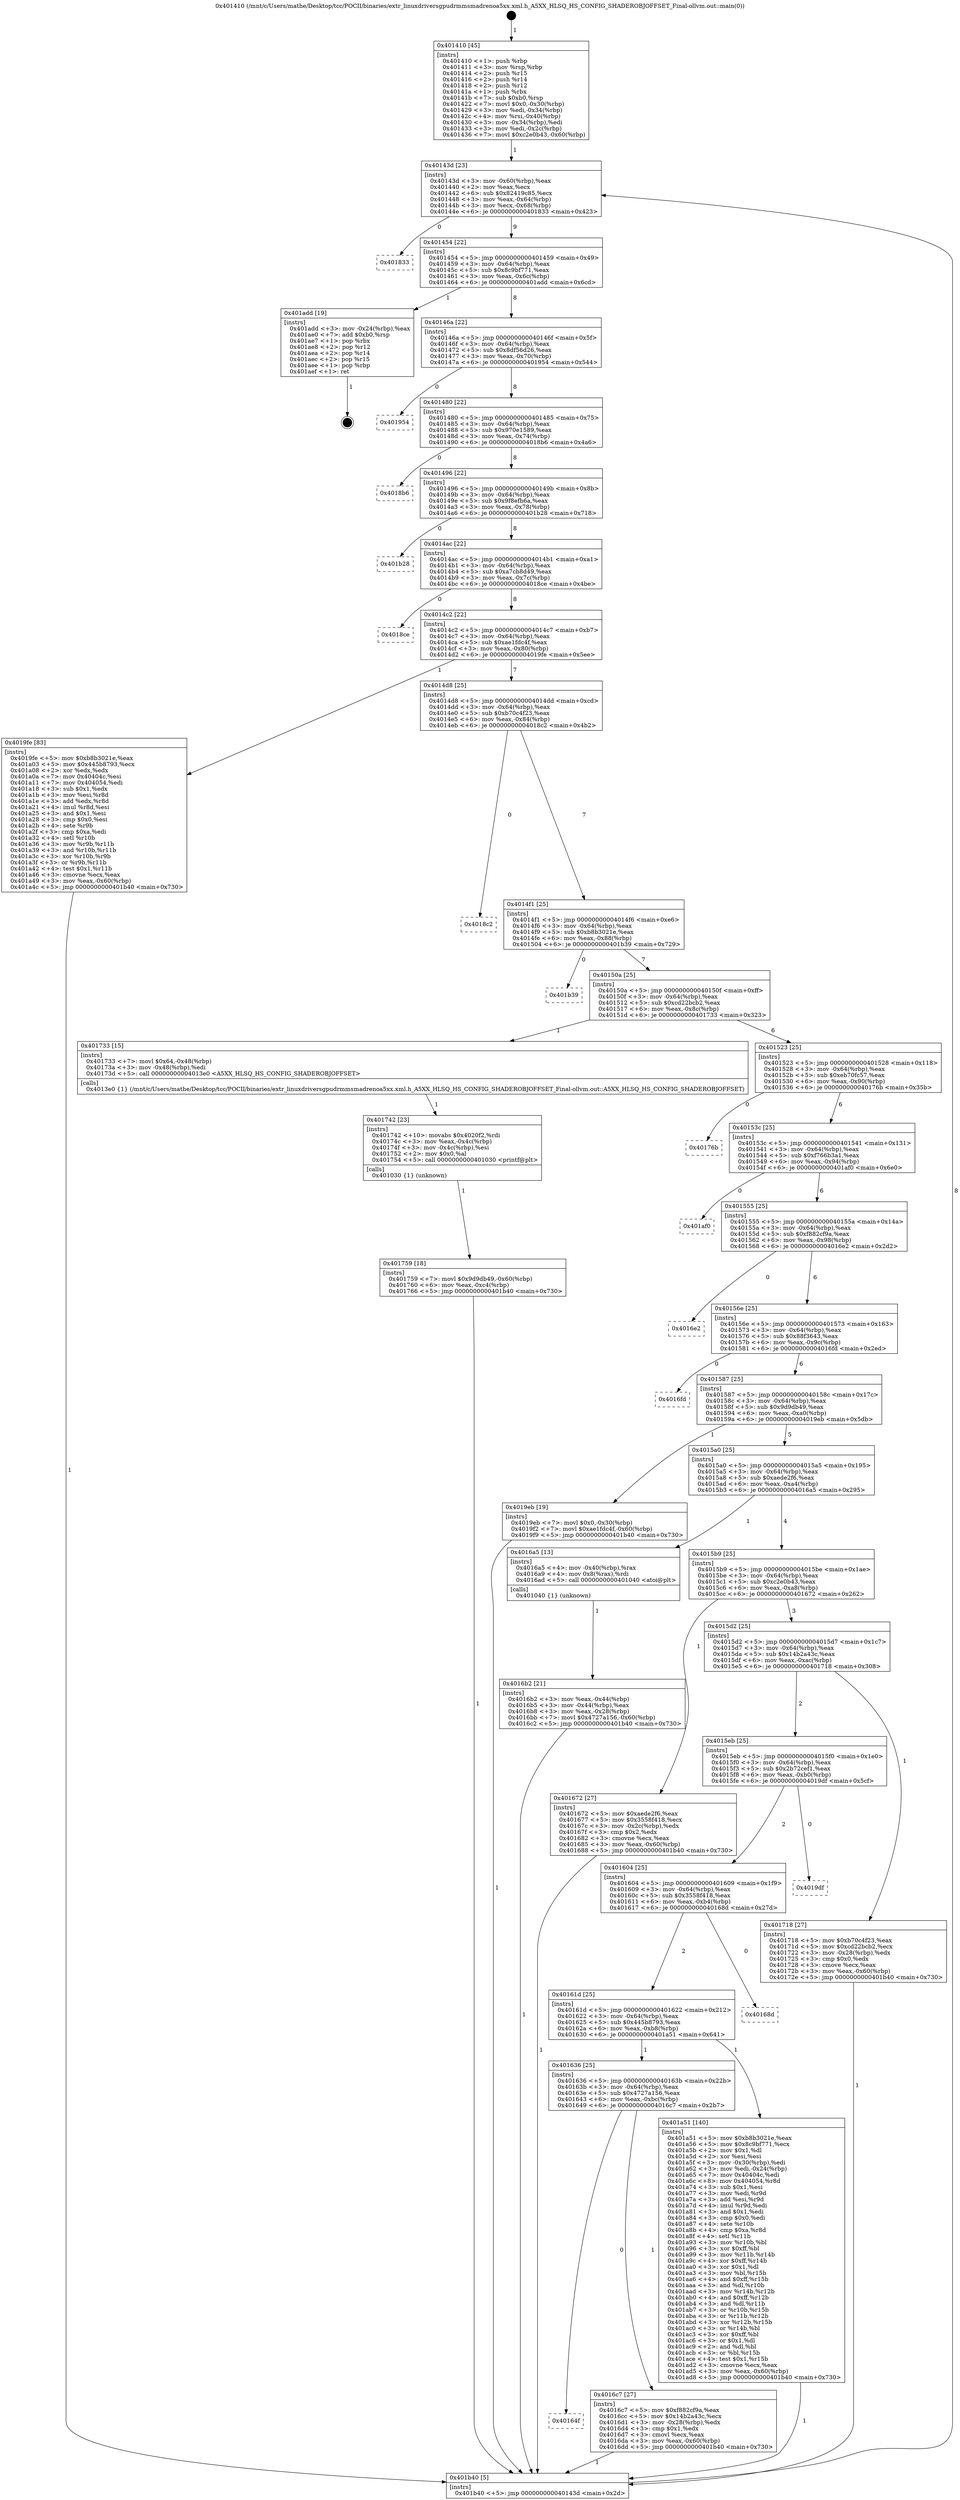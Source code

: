 digraph "0x401410" {
  label = "0x401410 (/mnt/c/Users/mathe/Desktop/tcc/POCII/binaries/extr_linuxdriversgpudrmmsmadrenoa5xx.xml.h_A5XX_HLSQ_HS_CONFIG_SHADEROBJOFFSET_Final-ollvm.out::main(0))"
  labelloc = "t"
  node[shape=record]

  Entry [label="",width=0.3,height=0.3,shape=circle,fillcolor=black,style=filled]
  "0x40143d" [label="{
     0x40143d [23]\l
     | [instrs]\l
     &nbsp;&nbsp;0x40143d \<+3\>: mov -0x60(%rbp),%eax\l
     &nbsp;&nbsp;0x401440 \<+2\>: mov %eax,%ecx\l
     &nbsp;&nbsp;0x401442 \<+6\>: sub $0x82419c85,%ecx\l
     &nbsp;&nbsp;0x401448 \<+3\>: mov %eax,-0x64(%rbp)\l
     &nbsp;&nbsp;0x40144b \<+3\>: mov %ecx,-0x68(%rbp)\l
     &nbsp;&nbsp;0x40144e \<+6\>: je 0000000000401833 \<main+0x423\>\l
  }"]
  "0x401833" [label="{
     0x401833\l
  }", style=dashed]
  "0x401454" [label="{
     0x401454 [22]\l
     | [instrs]\l
     &nbsp;&nbsp;0x401454 \<+5\>: jmp 0000000000401459 \<main+0x49\>\l
     &nbsp;&nbsp;0x401459 \<+3\>: mov -0x64(%rbp),%eax\l
     &nbsp;&nbsp;0x40145c \<+5\>: sub $0x8c9bf771,%eax\l
     &nbsp;&nbsp;0x401461 \<+3\>: mov %eax,-0x6c(%rbp)\l
     &nbsp;&nbsp;0x401464 \<+6\>: je 0000000000401add \<main+0x6cd\>\l
  }"]
  Exit [label="",width=0.3,height=0.3,shape=circle,fillcolor=black,style=filled,peripheries=2]
  "0x401add" [label="{
     0x401add [19]\l
     | [instrs]\l
     &nbsp;&nbsp;0x401add \<+3\>: mov -0x24(%rbp),%eax\l
     &nbsp;&nbsp;0x401ae0 \<+7\>: add $0xb0,%rsp\l
     &nbsp;&nbsp;0x401ae7 \<+1\>: pop %rbx\l
     &nbsp;&nbsp;0x401ae8 \<+2\>: pop %r12\l
     &nbsp;&nbsp;0x401aea \<+2\>: pop %r14\l
     &nbsp;&nbsp;0x401aec \<+2\>: pop %r15\l
     &nbsp;&nbsp;0x401aee \<+1\>: pop %rbp\l
     &nbsp;&nbsp;0x401aef \<+1\>: ret\l
  }"]
  "0x40146a" [label="{
     0x40146a [22]\l
     | [instrs]\l
     &nbsp;&nbsp;0x40146a \<+5\>: jmp 000000000040146f \<main+0x5f\>\l
     &nbsp;&nbsp;0x40146f \<+3\>: mov -0x64(%rbp),%eax\l
     &nbsp;&nbsp;0x401472 \<+5\>: sub $0x8df56d26,%eax\l
     &nbsp;&nbsp;0x401477 \<+3\>: mov %eax,-0x70(%rbp)\l
     &nbsp;&nbsp;0x40147a \<+6\>: je 0000000000401954 \<main+0x544\>\l
  }"]
  "0x401759" [label="{
     0x401759 [18]\l
     | [instrs]\l
     &nbsp;&nbsp;0x401759 \<+7\>: movl $0x9d9db49,-0x60(%rbp)\l
     &nbsp;&nbsp;0x401760 \<+6\>: mov %eax,-0xc4(%rbp)\l
     &nbsp;&nbsp;0x401766 \<+5\>: jmp 0000000000401b40 \<main+0x730\>\l
  }"]
  "0x401954" [label="{
     0x401954\l
  }", style=dashed]
  "0x401480" [label="{
     0x401480 [22]\l
     | [instrs]\l
     &nbsp;&nbsp;0x401480 \<+5\>: jmp 0000000000401485 \<main+0x75\>\l
     &nbsp;&nbsp;0x401485 \<+3\>: mov -0x64(%rbp),%eax\l
     &nbsp;&nbsp;0x401488 \<+5\>: sub $0x970e1589,%eax\l
     &nbsp;&nbsp;0x40148d \<+3\>: mov %eax,-0x74(%rbp)\l
     &nbsp;&nbsp;0x401490 \<+6\>: je 00000000004018b6 \<main+0x4a6\>\l
  }"]
  "0x401742" [label="{
     0x401742 [23]\l
     | [instrs]\l
     &nbsp;&nbsp;0x401742 \<+10\>: movabs $0x4020f2,%rdi\l
     &nbsp;&nbsp;0x40174c \<+3\>: mov %eax,-0x4c(%rbp)\l
     &nbsp;&nbsp;0x40174f \<+3\>: mov -0x4c(%rbp),%esi\l
     &nbsp;&nbsp;0x401752 \<+2\>: mov $0x0,%al\l
     &nbsp;&nbsp;0x401754 \<+5\>: call 0000000000401030 \<printf@plt\>\l
     | [calls]\l
     &nbsp;&nbsp;0x401030 \{1\} (unknown)\l
  }"]
  "0x4018b6" [label="{
     0x4018b6\l
  }", style=dashed]
  "0x401496" [label="{
     0x401496 [22]\l
     | [instrs]\l
     &nbsp;&nbsp;0x401496 \<+5\>: jmp 000000000040149b \<main+0x8b\>\l
     &nbsp;&nbsp;0x40149b \<+3\>: mov -0x64(%rbp),%eax\l
     &nbsp;&nbsp;0x40149e \<+5\>: sub $0x9f8efb6a,%eax\l
     &nbsp;&nbsp;0x4014a3 \<+3\>: mov %eax,-0x78(%rbp)\l
     &nbsp;&nbsp;0x4014a6 \<+6\>: je 0000000000401b28 \<main+0x718\>\l
  }"]
  "0x40164f" [label="{
     0x40164f\l
  }", style=dashed]
  "0x401b28" [label="{
     0x401b28\l
  }", style=dashed]
  "0x4014ac" [label="{
     0x4014ac [22]\l
     | [instrs]\l
     &nbsp;&nbsp;0x4014ac \<+5\>: jmp 00000000004014b1 \<main+0xa1\>\l
     &nbsp;&nbsp;0x4014b1 \<+3\>: mov -0x64(%rbp),%eax\l
     &nbsp;&nbsp;0x4014b4 \<+5\>: sub $0xa7cb8d49,%eax\l
     &nbsp;&nbsp;0x4014b9 \<+3\>: mov %eax,-0x7c(%rbp)\l
     &nbsp;&nbsp;0x4014bc \<+6\>: je 00000000004018ce \<main+0x4be\>\l
  }"]
  "0x4016c7" [label="{
     0x4016c7 [27]\l
     | [instrs]\l
     &nbsp;&nbsp;0x4016c7 \<+5\>: mov $0xf882cf9a,%eax\l
     &nbsp;&nbsp;0x4016cc \<+5\>: mov $0x14b2a43c,%ecx\l
     &nbsp;&nbsp;0x4016d1 \<+3\>: mov -0x28(%rbp),%edx\l
     &nbsp;&nbsp;0x4016d4 \<+3\>: cmp $0x1,%edx\l
     &nbsp;&nbsp;0x4016d7 \<+3\>: cmovl %ecx,%eax\l
     &nbsp;&nbsp;0x4016da \<+3\>: mov %eax,-0x60(%rbp)\l
     &nbsp;&nbsp;0x4016dd \<+5\>: jmp 0000000000401b40 \<main+0x730\>\l
  }"]
  "0x4018ce" [label="{
     0x4018ce\l
  }", style=dashed]
  "0x4014c2" [label="{
     0x4014c2 [22]\l
     | [instrs]\l
     &nbsp;&nbsp;0x4014c2 \<+5\>: jmp 00000000004014c7 \<main+0xb7\>\l
     &nbsp;&nbsp;0x4014c7 \<+3\>: mov -0x64(%rbp),%eax\l
     &nbsp;&nbsp;0x4014ca \<+5\>: sub $0xae1fdc4f,%eax\l
     &nbsp;&nbsp;0x4014cf \<+3\>: mov %eax,-0x80(%rbp)\l
     &nbsp;&nbsp;0x4014d2 \<+6\>: je 00000000004019fe \<main+0x5ee\>\l
  }"]
  "0x401636" [label="{
     0x401636 [25]\l
     | [instrs]\l
     &nbsp;&nbsp;0x401636 \<+5\>: jmp 000000000040163b \<main+0x22b\>\l
     &nbsp;&nbsp;0x40163b \<+3\>: mov -0x64(%rbp),%eax\l
     &nbsp;&nbsp;0x40163e \<+5\>: sub $0x4727a156,%eax\l
     &nbsp;&nbsp;0x401643 \<+6\>: mov %eax,-0xbc(%rbp)\l
     &nbsp;&nbsp;0x401649 \<+6\>: je 00000000004016c7 \<main+0x2b7\>\l
  }"]
  "0x4019fe" [label="{
     0x4019fe [83]\l
     | [instrs]\l
     &nbsp;&nbsp;0x4019fe \<+5\>: mov $0xb8b3021e,%eax\l
     &nbsp;&nbsp;0x401a03 \<+5\>: mov $0x445b8793,%ecx\l
     &nbsp;&nbsp;0x401a08 \<+2\>: xor %edx,%edx\l
     &nbsp;&nbsp;0x401a0a \<+7\>: mov 0x40404c,%esi\l
     &nbsp;&nbsp;0x401a11 \<+7\>: mov 0x404054,%edi\l
     &nbsp;&nbsp;0x401a18 \<+3\>: sub $0x1,%edx\l
     &nbsp;&nbsp;0x401a1b \<+3\>: mov %esi,%r8d\l
     &nbsp;&nbsp;0x401a1e \<+3\>: add %edx,%r8d\l
     &nbsp;&nbsp;0x401a21 \<+4\>: imul %r8d,%esi\l
     &nbsp;&nbsp;0x401a25 \<+3\>: and $0x1,%esi\l
     &nbsp;&nbsp;0x401a28 \<+3\>: cmp $0x0,%esi\l
     &nbsp;&nbsp;0x401a2b \<+4\>: sete %r9b\l
     &nbsp;&nbsp;0x401a2f \<+3\>: cmp $0xa,%edi\l
     &nbsp;&nbsp;0x401a32 \<+4\>: setl %r10b\l
     &nbsp;&nbsp;0x401a36 \<+3\>: mov %r9b,%r11b\l
     &nbsp;&nbsp;0x401a39 \<+3\>: and %r10b,%r11b\l
     &nbsp;&nbsp;0x401a3c \<+3\>: xor %r10b,%r9b\l
     &nbsp;&nbsp;0x401a3f \<+3\>: or %r9b,%r11b\l
     &nbsp;&nbsp;0x401a42 \<+4\>: test $0x1,%r11b\l
     &nbsp;&nbsp;0x401a46 \<+3\>: cmovne %ecx,%eax\l
     &nbsp;&nbsp;0x401a49 \<+3\>: mov %eax,-0x60(%rbp)\l
     &nbsp;&nbsp;0x401a4c \<+5\>: jmp 0000000000401b40 \<main+0x730\>\l
  }"]
  "0x4014d8" [label="{
     0x4014d8 [25]\l
     | [instrs]\l
     &nbsp;&nbsp;0x4014d8 \<+5\>: jmp 00000000004014dd \<main+0xcd\>\l
     &nbsp;&nbsp;0x4014dd \<+3\>: mov -0x64(%rbp),%eax\l
     &nbsp;&nbsp;0x4014e0 \<+5\>: sub $0xb70c4f23,%eax\l
     &nbsp;&nbsp;0x4014e5 \<+6\>: mov %eax,-0x84(%rbp)\l
     &nbsp;&nbsp;0x4014eb \<+6\>: je 00000000004018c2 \<main+0x4b2\>\l
  }"]
  "0x401a51" [label="{
     0x401a51 [140]\l
     | [instrs]\l
     &nbsp;&nbsp;0x401a51 \<+5\>: mov $0xb8b3021e,%eax\l
     &nbsp;&nbsp;0x401a56 \<+5\>: mov $0x8c9bf771,%ecx\l
     &nbsp;&nbsp;0x401a5b \<+2\>: mov $0x1,%dl\l
     &nbsp;&nbsp;0x401a5d \<+2\>: xor %esi,%esi\l
     &nbsp;&nbsp;0x401a5f \<+3\>: mov -0x30(%rbp),%edi\l
     &nbsp;&nbsp;0x401a62 \<+3\>: mov %edi,-0x24(%rbp)\l
     &nbsp;&nbsp;0x401a65 \<+7\>: mov 0x40404c,%edi\l
     &nbsp;&nbsp;0x401a6c \<+8\>: mov 0x404054,%r8d\l
     &nbsp;&nbsp;0x401a74 \<+3\>: sub $0x1,%esi\l
     &nbsp;&nbsp;0x401a77 \<+3\>: mov %edi,%r9d\l
     &nbsp;&nbsp;0x401a7a \<+3\>: add %esi,%r9d\l
     &nbsp;&nbsp;0x401a7d \<+4\>: imul %r9d,%edi\l
     &nbsp;&nbsp;0x401a81 \<+3\>: and $0x1,%edi\l
     &nbsp;&nbsp;0x401a84 \<+3\>: cmp $0x0,%edi\l
     &nbsp;&nbsp;0x401a87 \<+4\>: sete %r10b\l
     &nbsp;&nbsp;0x401a8b \<+4\>: cmp $0xa,%r8d\l
     &nbsp;&nbsp;0x401a8f \<+4\>: setl %r11b\l
     &nbsp;&nbsp;0x401a93 \<+3\>: mov %r10b,%bl\l
     &nbsp;&nbsp;0x401a96 \<+3\>: xor $0xff,%bl\l
     &nbsp;&nbsp;0x401a99 \<+3\>: mov %r11b,%r14b\l
     &nbsp;&nbsp;0x401a9c \<+4\>: xor $0xff,%r14b\l
     &nbsp;&nbsp;0x401aa0 \<+3\>: xor $0x1,%dl\l
     &nbsp;&nbsp;0x401aa3 \<+3\>: mov %bl,%r15b\l
     &nbsp;&nbsp;0x401aa6 \<+4\>: and $0xff,%r15b\l
     &nbsp;&nbsp;0x401aaa \<+3\>: and %dl,%r10b\l
     &nbsp;&nbsp;0x401aad \<+3\>: mov %r14b,%r12b\l
     &nbsp;&nbsp;0x401ab0 \<+4\>: and $0xff,%r12b\l
     &nbsp;&nbsp;0x401ab4 \<+3\>: and %dl,%r11b\l
     &nbsp;&nbsp;0x401ab7 \<+3\>: or %r10b,%r15b\l
     &nbsp;&nbsp;0x401aba \<+3\>: or %r11b,%r12b\l
     &nbsp;&nbsp;0x401abd \<+3\>: xor %r12b,%r15b\l
     &nbsp;&nbsp;0x401ac0 \<+3\>: or %r14b,%bl\l
     &nbsp;&nbsp;0x401ac3 \<+3\>: xor $0xff,%bl\l
     &nbsp;&nbsp;0x401ac6 \<+3\>: or $0x1,%dl\l
     &nbsp;&nbsp;0x401ac9 \<+2\>: and %dl,%bl\l
     &nbsp;&nbsp;0x401acb \<+3\>: or %bl,%r15b\l
     &nbsp;&nbsp;0x401ace \<+4\>: test $0x1,%r15b\l
     &nbsp;&nbsp;0x401ad2 \<+3\>: cmovne %ecx,%eax\l
     &nbsp;&nbsp;0x401ad5 \<+3\>: mov %eax,-0x60(%rbp)\l
     &nbsp;&nbsp;0x401ad8 \<+5\>: jmp 0000000000401b40 \<main+0x730\>\l
  }"]
  "0x4018c2" [label="{
     0x4018c2\l
  }", style=dashed]
  "0x4014f1" [label="{
     0x4014f1 [25]\l
     | [instrs]\l
     &nbsp;&nbsp;0x4014f1 \<+5\>: jmp 00000000004014f6 \<main+0xe6\>\l
     &nbsp;&nbsp;0x4014f6 \<+3\>: mov -0x64(%rbp),%eax\l
     &nbsp;&nbsp;0x4014f9 \<+5\>: sub $0xb8b3021e,%eax\l
     &nbsp;&nbsp;0x4014fe \<+6\>: mov %eax,-0x88(%rbp)\l
     &nbsp;&nbsp;0x401504 \<+6\>: je 0000000000401b39 \<main+0x729\>\l
  }"]
  "0x40161d" [label="{
     0x40161d [25]\l
     | [instrs]\l
     &nbsp;&nbsp;0x40161d \<+5\>: jmp 0000000000401622 \<main+0x212\>\l
     &nbsp;&nbsp;0x401622 \<+3\>: mov -0x64(%rbp),%eax\l
     &nbsp;&nbsp;0x401625 \<+5\>: sub $0x445b8793,%eax\l
     &nbsp;&nbsp;0x40162a \<+6\>: mov %eax,-0xb8(%rbp)\l
     &nbsp;&nbsp;0x401630 \<+6\>: je 0000000000401a51 \<main+0x641\>\l
  }"]
  "0x401b39" [label="{
     0x401b39\l
  }", style=dashed]
  "0x40150a" [label="{
     0x40150a [25]\l
     | [instrs]\l
     &nbsp;&nbsp;0x40150a \<+5\>: jmp 000000000040150f \<main+0xff\>\l
     &nbsp;&nbsp;0x40150f \<+3\>: mov -0x64(%rbp),%eax\l
     &nbsp;&nbsp;0x401512 \<+5\>: sub $0xcd22bcb2,%eax\l
     &nbsp;&nbsp;0x401517 \<+6\>: mov %eax,-0x8c(%rbp)\l
     &nbsp;&nbsp;0x40151d \<+6\>: je 0000000000401733 \<main+0x323\>\l
  }"]
  "0x40168d" [label="{
     0x40168d\l
  }", style=dashed]
  "0x401733" [label="{
     0x401733 [15]\l
     | [instrs]\l
     &nbsp;&nbsp;0x401733 \<+7\>: movl $0x64,-0x48(%rbp)\l
     &nbsp;&nbsp;0x40173a \<+3\>: mov -0x48(%rbp),%edi\l
     &nbsp;&nbsp;0x40173d \<+5\>: call 00000000004013e0 \<A5XX_HLSQ_HS_CONFIG_SHADEROBJOFFSET\>\l
     | [calls]\l
     &nbsp;&nbsp;0x4013e0 \{1\} (/mnt/c/Users/mathe/Desktop/tcc/POCII/binaries/extr_linuxdriversgpudrmmsmadrenoa5xx.xml.h_A5XX_HLSQ_HS_CONFIG_SHADEROBJOFFSET_Final-ollvm.out::A5XX_HLSQ_HS_CONFIG_SHADEROBJOFFSET)\l
  }"]
  "0x401523" [label="{
     0x401523 [25]\l
     | [instrs]\l
     &nbsp;&nbsp;0x401523 \<+5\>: jmp 0000000000401528 \<main+0x118\>\l
     &nbsp;&nbsp;0x401528 \<+3\>: mov -0x64(%rbp),%eax\l
     &nbsp;&nbsp;0x40152b \<+5\>: sub $0xeb70fc57,%eax\l
     &nbsp;&nbsp;0x401530 \<+6\>: mov %eax,-0x90(%rbp)\l
     &nbsp;&nbsp;0x401536 \<+6\>: je 000000000040176b \<main+0x35b\>\l
  }"]
  "0x401604" [label="{
     0x401604 [25]\l
     | [instrs]\l
     &nbsp;&nbsp;0x401604 \<+5\>: jmp 0000000000401609 \<main+0x1f9\>\l
     &nbsp;&nbsp;0x401609 \<+3\>: mov -0x64(%rbp),%eax\l
     &nbsp;&nbsp;0x40160c \<+5\>: sub $0x3558f418,%eax\l
     &nbsp;&nbsp;0x401611 \<+6\>: mov %eax,-0xb4(%rbp)\l
     &nbsp;&nbsp;0x401617 \<+6\>: je 000000000040168d \<main+0x27d\>\l
  }"]
  "0x40176b" [label="{
     0x40176b\l
  }", style=dashed]
  "0x40153c" [label="{
     0x40153c [25]\l
     | [instrs]\l
     &nbsp;&nbsp;0x40153c \<+5\>: jmp 0000000000401541 \<main+0x131\>\l
     &nbsp;&nbsp;0x401541 \<+3\>: mov -0x64(%rbp),%eax\l
     &nbsp;&nbsp;0x401544 \<+5\>: sub $0xf766b3a1,%eax\l
     &nbsp;&nbsp;0x401549 \<+6\>: mov %eax,-0x94(%rbp)\l
     &nbsp;&nbsp;0x40154f \<+6\>: je 0000000000401af0 \<main+0x6e0\>\l
  }"]
  "0x4019df" [label="{
     0x4019df\l
  }", style=dashed]
  "0x401af0" [label="{
     0x401af0\l
  }", style=dashed]
  "0x401555" [label="{
     0x401555 [25]\l
     | [instrs]\l
     &nbsp;&nbsp;0x401555 \<+5\>: jmp 000000000040155a \<main+0x14a\>\l
     &nbsp;&nbsp;0x40155a \<+3\>: mov -0x64(%rbp),%eax\l
     &nbsp;&nbsp;0x40155d \<+5\>: sub $0xf882cf9a,%eax\l
     &nbsp;&nbsp;0x401562 \<+6\>: mov %eax,-0x98(%rbp)\l
     &nbsp;&nbsp;0x401568 \<+6\>: je 00000000004016e2 \<main+0x2d2\>\l
  }"]
  "0x4015eb" [label="{
     0x4015eb [25]\l
     | [instrs]\l
     &nbsp;&nbsp;0x4015eb \<+5\>: jmp 00000000004015f0 \<main+0x1e0\>\l
     &nbsp;&nbsp;0x4015f0 \<+3\>: mov -0x64(%rbp),%eax\l
     &nbsp;&nbsp;0x4015f3 \<+5\>: sub $0x2b72cef1,%eax\l
     &nbsp;&nbsp;0x4015f8 \<+6\>: mov %eax,-0xb0(%rbp)\l
     &nbsp;&nbsp;0x4015fe \<+6\>: je 00000000004019df \<main+0x5cf\>\l
  }"]
  "0x4016e2" [label="{
     0x4016e2\l
  }", style=dashed]
  "0x40156e" [label="{
     0x40156e [25]\l
     | [instrs]\l
     &nbsp;&nbsp;0x40156e \<+5\>: jmp 0000000000401573 \<main+0x163\>\l
     &nbsp;&nbsp;0x401573 \<+3\>: mov -0x64(%rbp),%eax\l
     &nbsp;&nbsp;0x401576 \<+5\>: sub $0x88f3643,%eax\l
     &nbsp;&nbsp;0x40157b \<+6\>: mov %eax,-0x9c(%rbp)\l
     &nbsp;&nbsp;0x401581 \<+6\>: je 00000000004016fd \<main+0x2ed\>\l
  }"]
  "0x401718" [label="{
     0x401718 [27]\l
     | [instrs]\l
     &nbsp;&nbsp;0x401718 \<+5\>: mov $0xb70c4f23,%eax\l
     &nbsp;&nbsp;0x40171d \<+5\>: mov $0xcd22bcb2,%ecx\l
     &nbsp;&nbsp;0x401722 \<+3\>: mov -0x28(%rbp),%edx\l
     &nbsp;&nbsp;0x401725 \<+3\>: cmp $0x0,%edx\l
     &nbsp;&nbsp;0x401728 \<+3\>: cmove %ecx,%eax\l
     &nbsp;&nbsp;0x40172b \<+3\>: mov %eax,-0x60(%rbp)\l
     &nbsp;&nbsp;0x40172e \<+5\>: jmp 0000000000401b40 \<main+0x730\>\l
  }"]
  "0x4016fd" [label="{
     0x4016fd\l
  }", style=dashed]
  "0x401587" [label="{
     0x401587 [25]\l
     | [instrs]\l
     &nbsp;&nbsp;0x401587 \<+5\>: jmp 000000000040158c \<main+0x17c\>\l
     &nbsp;&nbsp;0x40158c \<+3\>: mov -0x64(%rbp),%eax\l
     &nbsp;&nbsp;0x40158f \<+5\>: sub $0x9d9db49,%eax\l
     &nbsp;&nbsp;0x401594 \<+6\>: mov %eax,-0xa0(%rbp)\l
     &nbsp;&nbsp;0x40159a \<+6\>: je 00000000004019eb \<main+0x5db\>\l
  }"]
  "0x4016b2" [label="{
     0x4016b2 [21]\l
     | [instrs]\l
     &nbsp;&nbsp;0x4016b2 \<+3\>: mov %eax,-0x44(%rbp)\l
     &nbsp;&nbsp;0x4016b5 \<+3\>: mov -0x44(%rbp),%eax\l
     &nbsp;&nbsp;0x4016b8 \<+3\>: mov %eax,-0x28(%rbp)\l
     &nbsp;&nbsp;0x4016bb \<+7\>: movl $0x4727a156,-0x60(%rbp)\l
     &nbsp;&nbsp;0x4016c2 \<+5\>: jmp 0000000000401b40 \<main+0x730\>\l
  }"]
  "0x4019eb" [label="{
     0x4019eb [19]\l
     | [instrs]\l
     &nbsp;&nbsp;0x4019eb \<+7\>: movl $0x0,-0x30(%rbp)\l
     &nbsp;&nbsp;0x4019f2 \<+7\>: movl $0xae1fdc4f,-0x60(%rbp)\l
     &nbsp;&nbsp;0x4019f9 \<+5\>: jmp 0000000000401b40 \<main+0x730\>\l
  }"]
  "0x4015a0" [label="{
     0x4015a0 [25]\l
     | [instrs]\l
     &nbsp;&nbsp;0x4015a0 \<+5\>: jmp 00000000004015a5 \<main+0x195\>\l
     &nbsp;&nbsp;0x4015a5 \<+3\>: mov -0x64(%rbp),%eax\l
     &nbsp;&nbsp;0x4015a8 \<+5\>: sub $0xaede2f6,%eax\l
     &nbsp;&nbsp;0x4015ad \<+6\>: mov %eax,-0xa4(%rbp)\l
     &nbsp;&nbsp;0x4015b3 \<+6\>: je 00000000004016a5 \<main+0x295\>\l
  }"]
  "0x401410" [label="{
     0x401410 [45]\l
     | [instrs]\l
     &nbsp;&nbsp;0x401410 \<+1\>: push %rbp\l
     &nbsp;&nbsp;0x401411 \<+3\>: mov %rsp,%rbp\l
     &nbsp;&nbsp;0x401414 \<+2\>: push %r15\l
     &nbsp;&nbsp;0x401416 \<+2\>: push %r14\l
     &nbsp;&nbsp;0x401418 \<+2\>: push %r12\l
     &nbsp;&nbsp;0x40141a \<+1\>: push %rbx\l
     &nbsp;&nbsp;0x40141b \<+7\>: sub $0xb0,%rsp\l
     &nbsp;&nbsp;0x401422 \<+7\>: movl $0x0,-0x30(%rbp)\l
     &nbsp;&nbsp;0x401429 \<+3\>: mov %edi,-0x34(%rbp)\l
     &nbsp;&nbsp;0x40142c \<+4\>: mov %rsi,-0x40(%rbp)\l
     &nbsp;&nbsp;0x401430 \<+3\>: mov -0x34(%rbp),%edi\l
     &nbsp;&nbsp;0x401433 \<+3\>: mov %edi,-0x2c(%rbp)\l
     &nbsp;&nbsp;0x401436 \<+7\>: movl $0xc2e0b43,-0x60(%rbp)\l
  }"]
  "0x4016a5" [label="{
     0x4016a5 [13]\l
     | [instrs]\l
     &nbsp;&nbsp;0x4016a5 \<+4\>: mov -0x40(%rbp),%rax\l
     &nbsp;&nbsp;0x4016a9 \<+4\>: mov 0x8(%rax),%rdi\l
     &nbsp;&nbsp;0x4016ad \<+5\>: call 0000000000401040 \<atoi@plt\>\l
     | [calls]\l
     &nbsp;&nbsp;0x401040 \{1\} (unknown)\l
  }"]
  "0x4015b9" [label="{
     0x4015b9 [25]\l
     | [instrs]\l
     &nbsp;&nbsp;0x4015b9 \<+5\>: jmp 00000000004015be \<main+0x1ae\>\l
     &nbsp;&nbsp;0x4015be \<+3\>: mov -0x64(%rbp),%eax\l
     &nbsp;&nbsp;0x4015c1 \<+5\>: sub $0xc2e0b43,%eax\l
     &nbsp;&nbsp;0x4015c6 \<+6\>: mov %eax,-0xa8(%rbp)\l
     &nbsp;&nbsp;0x4015cc \<+6\>: je 0000000000401672 \<main+0x262\>\l
  }"]
  "0x401b40" [label="{
     0x401b40 [5]\l
     | [instrs]\l
     &nbsp;&nbsp;0x401b40 \<+5\>: jmp 000000000040143d \<main+0x2d\>\l
  }"]
  "0x401672" [label="{
     0x401672 [27]\l
     | [instrs]\l
     &nbsp;&nbsp;0x401672 \<+5\>: mov $0xaede2f6,%eax\l
     &nbsp;&nbsp;0x401677 \<+5\>: mov $0x3558f418,%ecx\l
     &nbsp;&nbsp;0x40167c \<+3\>: mov -0x2c(%rbp),%edx\l
     &nbsp;&nbsp;0x40167f \<+3\>: cmp $0x2,%edx\l
     &nbsp;&nbsp;0x401682 \<+3\>: cmovne %ecx,%eax\l
     &nbsp;&nbsp;0x401685 \<+3\>: mov %eax,-0x60(%rbp)\l
     &nbsp;&nbsp;0x401688 \<+5\>: jmp 0000000000401b40 \<main+0x730\>\l
  }"]
  "0x4015d2" [label="{
     0x4015d2 [25]\l
     | [instrs]\l
     &nbsp;&nbsp;0x4015d2 \<+5\>: jmp 00000000004015d7 \<main+0x1c7\>\l
     &nbsp;&nbsp;0x4015d7 \<+3\>: mov -0x64(%rbp),%eax\l
     &nbsp;&nbsp;0x4015da \<+5\>: sub $0x14b2a43c,%eax\l
     &nbsp;&nbsp;0x4015df \<+6\>: mov %eax,-0xac(%rbp)\l
     &nbsp;&nbsp;0x4015e5 \<+6\>: je 0000000000401718 \<main+0x308\>\l
  }"]
  Entry -> "0x401410" [label=" 1"]
  "0x40143d" -> "0x401833" [label=" 0"]
  "0x40143d" -> "0x401454" [label=" 9"]
  "0x401add" -> Exit [label=" 1"]
  "0x401454" -> "0x401add" [label=" 1"]
  "0x401454" -> "0x40146a" [label=" 8"]
  "0x401a51" -> "0x401b40" [label=" 1"]
  "0x40146a" -> "0x401954" [label=" 0"]
  "0x40146a" -> "0x401480" [label=" 8"]
  "0x4019fe" -> "0x401b40" [label=" 1"]
  "0x401480" -> "0x4018b6" [label=" 0"]
  "0x401480" -> "0x401496" [label=" 8"]
  "0x4019eb" -> "0x401b40" [label=" 1"]
  "0x401496" -> "0x401b28" [label=" 0"]
  "0x401496" -> "0x4014ac" [label=" 8"]
  "0x401759" -> "0x401b40" [label=" 1"]
  "0x4014ac" -> "0x4018ce" [label=" 0"]
  "0x4014ac" -> "0x4014c2" [label=" 8"]
  "0x401742" -> "0x401759" [label=" 1"]
  "0x4014c2" -> "0x4019fe" [label=" 1"]
  "0x4014c2" -> "0x4014d8" [label=" 7"]
  "0x401718" -> "0x401b40" [label=" 1"]
  "0x4014d8" -> "0x4018c2" [label=" 0"]
  "0x4014d8" -> "0x4014f1" [label=" 7"]
  "0x4016c7" -> "0x401b40" [label=" 1"]
  "0x4014f1" -> "0x401b39" [label=" 0"]
  "0x4014f1" -> "0x40150a" [label=" 7"]
  "0x401636" -> "0x4016c7" [label=" 1"]
  "0x40150a" -> "0x401733" [label=" 1"]
  "0x40150a" -> "0x401523" [label=" 6"]
  "0x401733" -> "0x401742" [label=" 1"]
  "0x401523" -> "0x40176b" [label=" 0"]
  "0x401523" -> "0x40153c" [label=" 6"]
  "0x40161d" -> "0x401a51" [label=" 1"]
  "0x40153c" -> "0x401af0" [label=" 0"]
  "0x40153c" -> "0x401555" [label=" 6"]
  "0x401636" -> "0x40164f" [label=" 0"]
  "0x401555" -> "0x4016e2" [label=" 0"]
  "0x401555" -> "0x40156e" [label=" 6"]
  "0x401604" -> "0x40168d" [label=" 0"]
  "0x40156e" -> "0x4016fd" [label=" 0"]
  "0x40156e" -> "0x401587" [label=" 6"]
  "0x40161d" -> "0x401636" [label=" 1"]
  "0x401587" -> "0x4019eb" [label=" 1"]
  "0x401587" -> "0x4015a0" [label=" 5"]
  "0x4015eb" -> "0x4019df" [label=" 0"]
  "0x4015a0" -> "0x4016a5" [label=" 1"]
  "0x4015a0" -> "0x4015b9" [label=" 4"]
  "0x401604" -> "0x40161d" [label=" 2"]
  "0x4015b9" -> "0x401672" [label=" 1"]
  "0x4015b9" -> "0x4015d2" [label=" 3"]
  "0x401672" -> "0x401b40" [label=" 1"]
  "0x401410" -> "0x40143d" [label=" 1"]
  "0x401b40" -> "0x40143d" [label=" 8"]
  "0x4016a5" -> "0x4016b2" [label=" 1"]
  "0x4016b2" -> "0x401b40" [label=" 1"]
  "0x4015eb" -> "0x401604" [label=" 2"]
  "0x4015d2" -> "0x401718" [label=" 1"]
  "0x4015d2" -> "0x4015eb" [label=" 2"]
}
